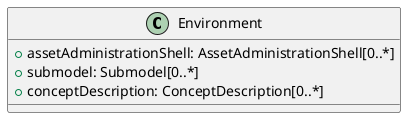 @startuml
class Environment {
  +assetAdministrationShell: AssetAdministrationShell[0..*]
  +submodel: Submodel[0..*]
  +conceptDescription: ConceptDescription[0..*]
}
@enduml